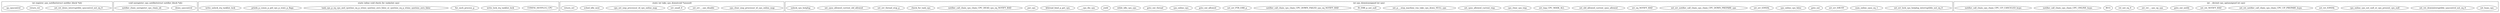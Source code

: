 digraph cpu_c{
	subgraph cluster_register_cpu_notifier{
		label="int register_cpu_notifier(struct notifier_block *nb)";
		set_ret_down_interruptible_cpucontrol_not_eq_0[label="set_ret_down_interruptible_cpucontrol_not_eq_0"];
		return_ret[label="return_ret"];
		up_cpucontrol[label="up_cpucontrol"];
		return_ret[label="return_ret"];
	}

	subgraph cluster_unregister_cpu_notifier{
		label="void unregister_cpu_notifier(struct notifier_block *nb)";
		down_cpucontrol[label="down_cpucontrol"];
		notifier_chain_unregister_cpu_chain_nb[label="notifier_chain_unregister_cpu_chain_nb"];
		up_cpucontrol[label="up_cpucontrol"];
	}

	subgraph cluster_check_for_tasks{
		label="static inline void check_for_tasks(int cpu)";
		CONFIG_HOTPLUG_CPU[label="CONFIG_HOTPLUG_CPU"];
		write_lock_irq_tasklist_lock[label="write_lock_irq_tasklist_lock"];
		for_each_process_p[label="for_each_process_p"];
		task_cpu_p_eq_cpu_and_cputime_eq_p_utime_cputime_zero_false_or_cputime_eq_p_stime_cputime_zero_false[label="task_cpu_p_eq_cpu_and_cputime_eq_p_utime_cputime_zero_false_or_cputime_eq_p_stime_cputime_zero_false"];
		printk_p_comm_p_pid_cpu_p_state_p_flags[label="printk_p_comm_p_pid_cpu_p_state_p_flags"];
		write_unlock_irq_tasklist_lock[label="write_unlock_irq_tasklist_lock"];
	}

	subgraph cluster_task_cpu_down{
		label="static int take_cpu_down(void *unused)";
		cpu_clear_smp_processor_id_cpu_online_map[label="cpu_clear_smp_processor_id_cpu_online_map"];
		set_err___cpu_disable[label="set_err___cpu_disable"];
		err_small_0[label="err_small_0"];
		cpu_set_smp_processor_id_cpu_online_map[label="cpu_set_smp_processor_id_cpu_online_map"];
		sched_idle_next[label="sched_idle_next"];
		return_err[label="return_err"];
	}

	subgraph cluster_cpu_down{
		label="int cpu_down(unsigned int cpu)";
		set_err_lock_cpu_hotplug_interruptible_not_eq_0[label="set_err_lock_cpu_hotplug_interruptible_not_eq_0"];
		return_err[label="return_err"];
		num_online_cpus_eq_1[label="num_online_cpus_eq_1"];
		set_err_EBUSY[label="set_err_EBUSY"];
		goto_out[label="goto_out"];
		cpu_online_cpu_false[label="cpu_online_cpu_false"];
		set_err_EINVAL[label="set_err_EINVAL"];
		goto_out[label="goto_out"];
		set_err_notifier_call_chain_cpu_chain_CPU_DOWN_PREPARE_cpu[label="set_err_notifier_call_chain_cpu_chain_CPU_DOWN_PREPARE_cpu"];
		err_eq_NOTIFY_BAD[label="err_eq_NOTIFY_BAD"];
		set_err_EINVAL[label="set_err_EINVAL"];
		goto_out[label="goto_out"];
		set_old_allowed_current_cpus_allowed[label="set_old_allowed_current_cpus_allowed"];
		set_tmp_CPU_MASK_ALL[label="set_tmp_CPU_MASK_ALL"];
		cpu_clear_cpu_tmp[label="cpu_clear_cpu_tmp"];
		set_cpus_allowed_current_tmp[label="set_cpus_allowed_current_tmp"];
		set_p___stop_machine_run_take_cpu_down_NULL_cpu[label="set_p___stop_machine_run_take_cpu_down_NULL_cpu"];
		IS_ERR_p_not_null[label="IS_ERR_p_not_null"];
		notifier_call_chain_cpu_chain_CPU_DOWN_FAILED_cpu_eq_NOTIFY_BAD[label="notifier_call_chain_cpu_chain_CPU_DOWN_FAILED_cpu_eq_NOTIFY_BAD"];
		set_err_PTR_ERR_p[label="set_err_PTR_ERR_p"];
		goto_out_allowed[label="goto_out_allowed"];
		cpu_online_cpu[label="cpu_online_cpu"];
		goto_out_thread[label="goto_out_thread"];
		while_idle_cpu_cpu[label="while_idle_cpu_cpu"];
		yield[label="yield"];
		__cpu_die_cpu[label="__cpu_die_cpu"];
		kthread_bind_p_get_cpu[label="kthread_bind_p_get_cpu"];
		put_cpu[label="put_cpu"];
		notifier_call_chain_cpu_chain_CPU_DEAD_cpu_eq_NOTIFY_BAD[label="notifier_call_chain_cpu_chain_CPU_DEAD_cpu_eq_NOTIFY_BAD"];
		check_for_task_cpu[label="check_for_task_cpu"];
		set_err_thread_stop_p[label="set_err_thread_stop_p"];
		set_cpus_allowed_current_old_allowed[label="set_cpus_allowed_current_old_allowed"];
		unlock_cpu_hotplug[label="unlock_cpu_hotplug"];
		return_err[label="return_err"];
	}

	subgraph cluster_cpu_up{
		label="int __devinit cpu_up(unsigned int cpu)";
		set_hcpu_cpu[label="set_hcpu_cpu"];
		set_ret_downinteruptible_cpucontrol_not_eq_0[label="set_ret_downinteruptible_cpucontrol_not_eq_0"];
		return_ret[label="return_ret"];
		cpu_online_cpu_not_null_or_cpu_present_cpu_null[label="cpu_online_cpu_not_null_or_cpu_present_cpu_null"];
		set_ret_EINVAL[label="set_ret_EINVAL"];
		goto_out[label="goto_out"];
		set_ret_notifier_call_chain_cpu_chain_CPU_UP_PREPARE_hcpu[label="set_ret_notifier_call_chain_cpu_chain_CPU_UP_PREPARE_hcpu"];
		set_ret_NOTIFY_BAD[label="set_ret_NOTIFY_BAD"];
		set_ret_EINVAL[label="set_ret_EINVAL"];
		goto_out_notify[label="goto_out_notify"];
		set_ret___cpu_up_cpu[label="set_ret___cpu_up_cpu"];
		ret_not_eq_0[label="ret_not_eq_0"];
		goto_out_notify[label="goto_out_notify"];
		cpu_online_cpu_false[label="cpu_online_cpu_false"];
		BUG[label="BUG"];
		notifier_call_chain_cpu_chain_CPU_ONLINE_hcpu[label="notifier_call_chain_cpu_chain_CPU_ONLINE_hcpu"];
		ret_not_eq_0[label="ret_not_eq_0"];
		notifier_call_chain_cpu_chain_CPU_UP_CANCELED_hcpu[label="notifier_call_chain_cpu_chain_CPU_UP_CANCELED_hcpu"];
		up_cpucontrol[label="up_cpucontrol"];
		return_ret[label="return_ret"];
	}
}

